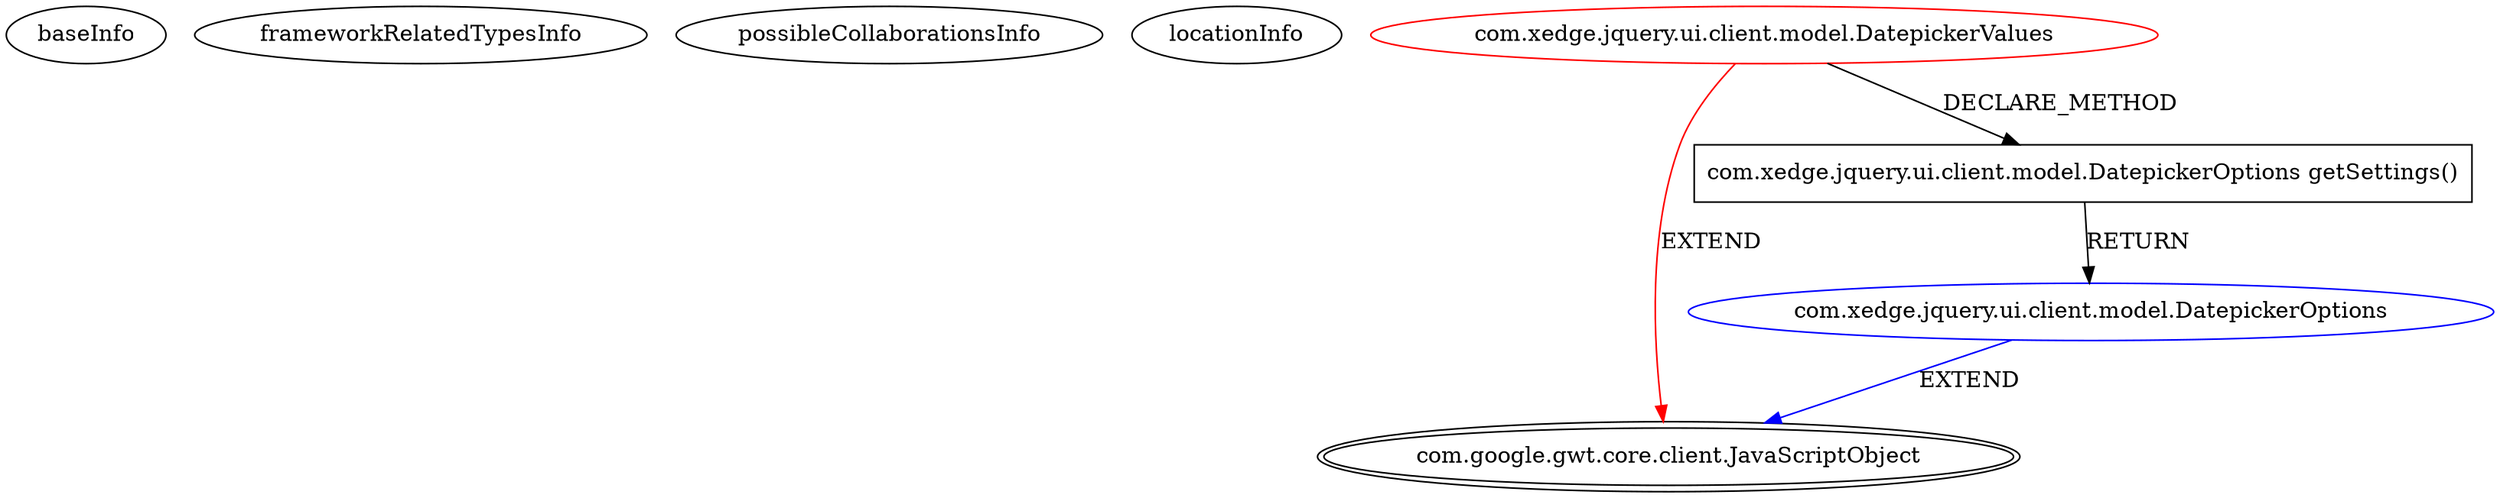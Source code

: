 digraph {
baseInfo[graphId=985,category="extension_graph",isAnonymous=false,possibleRelation=true]
frameworkRelatedTypesInfo[0="com.google.gwt.core.client.JavaScriptObject"]
possibleCollaborationsInfo[0="985~CLIENT_METHOD_DECLARATION-RETURN_TYPE-~com.google.gwt.core.client.JavaScriptObject ~com.google.gwt.core.client.JavaScriptObject ~false~false"]
locationInfo[projectName="brychcy-gwt-jquery",filePath="/brychcy-gwt-jquery/gwt-jquery-master/src/com/xedge/jquery/ui/client/model/DatepickerValues.java",contextSignature="DatepickerValues",graphId="985"]
0[label="com.xedge.jquery.ui.client.model.DatepickerValues",vertexType="ROOT_CLIENT_CLASS_DECLARATION",isFrameworkType=false,color=red]
1[label="com.google.gwt.core.client.JavaScriptObject",vertexType="FRAMEWORK_CLASS_TYPE",isFrameworkType=true,peripheries=2]
9[label="com.xedge.jquery.ui.client.model.DatepickerOptions getSettings()",vertexType="CLIENT_METHOD_DECLARATION",isFrameworkType=false,shape=box]
10[label="com.xedge.jquery.ui.client.model.DatepickerOptions",vertexType="REFERENCE_CLIENT_CLASS_DECLARATION",isFrameworkType=false,color=blue]
0->1[label="EXTEND",color=red]
0->9[label="DECLARE_METHOD"]
10->1[label="EXTEND",color=blue]
9->10[label="RETURN"]
}

